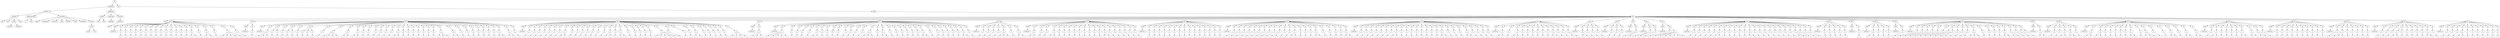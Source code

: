 digraph Tree {
	"t0" [label = "TEI"];
	"t1" [label = "teiHeader"];
	"t2" [label = "fileDesc"];
	"t3" [label = "titleStmt"];
	"t4" [label = "title"];
	"t5" [label = "title"];
	"t6" [label = "author"];
	"t7" [label = "surname"];
	"t8" [label = "forename"];
	"t9" [label = "date"];
	"t10" [label = "publicationStmt"];
	"t11" [label = "p"];
	"t12" [label = "idno"];
	"t13" [label = "sourceDesc"];
	"t14" [label = "genre"];
	"t15" [label = "inspiration"];
	"t16" [label = "structure"];
	"t17" [label = "type"];
	"t18" [label = "periode"];
	"t19" [label = "taille"];
	"t20" [label = "permalien"];
	"t21" [label = "sources"];
	"t22" [label = "source"];
	"t23" [label = "author"];
	"t24" [label = "text"];
	"t25" [label = "profileDesc"];
	"t26" [label = "creation"];
	"t27" [label = "date"];
	"t28" [label = "date"];
	"t29" [label = "langUsage"];
	"t30" [label = "language"];
	"t31" [label = "textClass"];
	"t32" [label = "keywords"];
	"t33" [label = "term"];
	"t34" [label = "text"];
	"t35" [label = "body"];
	"t36" [label = "div1"];
	"t37" [label = "head"];
	"t38" [label = "div2"];
	"t39" [label = "head"];
	"t40" [label = "listPerson"];
	"t41" [label = "sp"];
	"t42" [label = "p"];
	"t43" [label = "s"];
	"t44" [label = "sp"];
	"t45" [label = "p"];
	"t46" [label = "s"];
	"t47" [label = "sp"];
	"t48" [label = "p"];
	"t49" [label = "s"];
	"t50" [label = "sp"];
	"t51" [label = "p"];
	"t52" [label = "s"];
	"t53" [label = "sp"];
	"t54" [label = "p"];
	"t55" [label = "s"];
	"t56" [label = "sp"];
	"t57" [label = "p"];
	"t58" [label = "s"];
	"t59" [label = "sp"];
	"t60" [label = "p"];
	"t61" [label = "s"];
	"t62" [label = "sp"];
	"t63" [label = "p"];
	"t64" [label = "s"];
	"t65" [label = "sp"];
	"t66" [label = "p"];
	"t67" [label = "s"];
	"t68" [label = "sp"];
	"t69" [label = "p"];
	"t70" [label = "s"];
	"t71" [label = "sp"];
	"t72" [label = "p"];
	"t73" [label = "s"];
	"t74" [label = "sp"];
	"t75" [label = "p"];
	"t76" [label = "s"];
	"t77" [label = "sp"];
	"t78" [label = "p"];
	"t79" [label = "s"];
	"t80" [label = "sp"];
	"t81" [label = "p"];
	"t82" [label = "s"];
	"t83" [label = "sp"];
	"t84" [label = "p"];
	"t85" [label = "s"];
	"t86" [label = "s"];
	"t87" [label = "sp"];
	"t88" [label = "p"];
	"t89" [label = "s"];
	"t90" [label = "sp"];
	"t91" [label = "p"];
	"t92" [label = "s"];
	"t93" [label = "s"];
	"t94" [label = "sp"];
	"t95" [label = "p"];
	"t96" [label = "s"];
	"t97" [label = "sp"];
	"t98" [label = "p"];
	"t99" [label = "s"];
	"t100" [label = "s"];
	"t101" [label = "s"];
	"t102" [label = "s"];
	"t103" [label = "s"];
	"t104" [label = "sp"];
	"t105" [label = "p"];
	"t106" [label = "s"];
	"t107" [label = "div2"];
	"t108" [label = "head"];
	"t109" [label = "listPerson"];
	"t110" [label = "sp"];
	"t111" [label = "p"];
	"t112" [label = "s"];
	"t113" [label = "div2"];
	"t114" [label = "head"];
	"t115" [label = "listPerson"];
	"t116" [label = "sp"];
	"t117" [label = "p"];
	"t118" [label = "s"];
	"t119" [label = "s"];
	"t120" [label = "s"];
	"t121" [label = "sp"];
	"t122" [label = "p"];
	"t123" [label = "s"];
	"t124" [label = "p"];
	"t125" [label = "s"];
	"t126" [label = "sp"];
	"t127" [label = "p"];
	"t128" [label = "s"];
	"t129" [label = "sp"];
	"t130" [label = "p"];
	"t131" [label = "s"];
	"t132" [label = "p"];
	"t133" [label = "s"];
	"t134" [label = "sp"];
	"t135" [label = "p"];
	"t136" [label = "s"];
	"t137" [label = "sp"];
	"t138" [label = "p"];
	"t139" [label = "s"];
	"t140" [label = "p"];
	"t141" [label = "s"];
	"t142" [label = "p"];
	"t143" [label = "s"];
	"t144" [label = "sp"];
	"t145" [label = "p"];
	"t146" [label = "s"];
	"t147" [label = "sp"];
	"t148" [label = "p"];
	"t149" [label = "s"];
	"t150" [label = "s"];
	"t151" [label = "s"];
	"t152" [label = "s"];
	"t153" [label = "sp"];
	"t154" [label = "p"];
	"t155" [label = "s"];
	"t156" [label = "s"];
	"t157" [label = "sp"];
	"t158" [label = "p"];
	"t159" [label = "s"];
	"t160" [label = "s"];
	"t161" [label = "sp"];
	"t162" [label = "p"];
	"t163" [label = "s"];
	"t164" [label = "sp"];
	"t165" [label = "p"];
	"t166" [label = "s"];
	"t167" [label = "sp"];
	"t168" [label = "p"];
	"t169" [label = "s"];
	"t170" [label = "sp"];
	"t171" [label = "p"];
	"t172" [label = "s"];
	"t173" [label = "sp"];
	"t174" [label = "p"];
	"t175" [label = "s"];
	"t176" [label = "sp"];
	"t177" [label = "p"];
	"t178" [label = "s"];
	"t179" [label = "sp"];
	"t180" [label = "p"];
	"t181" [label = "s"];
	"t182" [label = "s"];
	"t183" [label = "sp"];
	"t184" [label = "p"];
	"t185" [label = "s"];
	"t186" [label = "sp"];
	"t187" [label = "p"];
	"t188" [label = "s"];
	"t189" [label = "sp"];
	"t190" [label = "p"];
	"t191" [label = "s"];
	"t192" [label = "sp"];
	"t193" [label = "p"];
	"t194" [label = "s"];
	"t195" [label = "sp"];
	"t196" [label = "p"];
	"t197" [label = "s"];
	"t198" [label = "sp"];
	"t199" [label = "p"];
	"t200" [label = "s"];
	"t201" [label = "sp"];
	"t202" [label = "p"];
	"t203" [label = "s"];
	"t204" [label = "sp"];
	"t205" [label = "p"];
	"t206" [label = "s"];
	"t207" [label = "s"];
	"t208" [label = "s"];
	"t209" [label = "sp"];
	"t210" [label = "p"];
	"t211" [label = "s"];
	"t212" [label = "s"];
	"t213" [label = "sp"];
	"t214" [label = "p"];
	"t215" [label = "s"];
	"t216" [label = "sp"];
	"t217" [label = "p"];
	"t218" [label = "s"];
	"t219" [label = "sp"];
	"t220" [label = "p"];
	"t221" [label = "s"];
	"t222" [label = "sp"];
	"t223" [label = "p"];
	"t224" [label = "s"];
	"t225" [label = "sp"];
	"t226" [label = "p"];
	"t227" [label = "s"];
	"t228" [label = "sp"];
	"t229" [label = "p"];
	"t230" [label = "s"];
	"t231" [label = "sp"];
	"t232" [label = "p"];
	"t233" [label = "s"];
	"t234" [label = "sp"];
	"t235" [label = "p"];
	"t236" [label = "s"];
	"t237" [label = "s"];
	"t238" [label = "sp"];
	"t239" [label = "p"];
	"t240" [label = "s"];
	"t241" [label = "s"];
	"t242" [label = "sp"];
	"t243" [label = "p"];
	"t244" [label = "s"];
	"t245" [label = "div2"];
	"t246" [label = "head"];
	"t247" [label = "listPerson"];
	"t248" [label = "sp"];
	"t249" [label = "p"];
	"t250" [label = "s"];
	"t251" [label = "sp"];
	"t252" [label = "p"];
	"t253" [label = "s"];
	"t254" [label = "sp"];
	"t255" [label = "p"];
	"t256" [label = "s"];
	"t257" [label = "sp"];
	"t258" [label = "p"];
	"t259" [label = "s"];
	"t260" [label = "sp"];
	"t261" [label = "p"];
	"t262" [label = "s"];
	"t263" [label = "sp"];
	"t264" [label = "p"];
	"t265" [label = "s"];
	"t266" [label = "sp"];
	"t267" [label = "p"];
	"t268" [label = "s"];
	"t269" [label = "sp"];
	"t270" [label = "p"];
	"t271" [label = "s"];
	"t272" [label = "s"];
	"t273" [label = "sp"];
	"t274" [label = "p"];
	"t275" [label = "s"];
	"t276" [label = "sp"];
	"t277" [label = "p"];
	"t278" [label = "s"];
	"t279" [label = "sp"];
	"t280" [label = "p"];
	"t281" [label = "s"];
	"t282" [label = "sp"];
	"t283" [label = "p"];
	"t284" [label = "s"];
	"t285" [label = "sp"];
	"t286" [label = "p"];
	"t287" [label = "s"];
	"t288" [label = "sp"];
	"t289" [label = "p"];
	"t290" [label = "s"];
	"t291" [label = "sp"];
	"t292" [label = "p"];
	"t293" [label = "s"];
	"t294" [label = "sp"];
	"t295" [label = "p"];
	"t296" [label = "s"];
	"t297" [label = "s"];
	"t298" [label = "sp"];
	"t299" [label = "p"];
	"t300" [label = "s"];
	"t301" [label = "sp"];
	"t302" [label = "p"];
	"t303" [label = "s"];
	"t304" [label = "s"];
	"t305" [label = "sp"];
	"t306" [label = "p"];
	"t307" [label = "s"];
	"t308" [label = "sp"];
	"t309" [label = "p"];
	"t310" [label = "s"];
	"t311" [label = "sp"];
	"t312" [label = "p"];
	"t313" [label = "s"];
	"t314" [label = "sp"];
	"t315" [label = "p"];
	"t316" [label = "s"];
	"t317" [label = "sp"];
	"t318" [label = "p"];
	"t319" [label = "s"];
	"t320" [label = "sp"];
	"t321" [label = "p"];
	"t322" [label = "s"];
	"t323" [label = "s"];
	"t324" [label = "s"];
	"t325" [label = "s"];
	"t326" [label = "s"];
	"t327" [label = "sp"];
	"t328" [label = "p"];
	"t329" [label = "s"];
	"t330" [label = "sp"];
	"t331" [label = "p"];
	"t332" [label = "s"];
	"t333" [label = "sp"];
	"t334" [label = "p"];
	"t335" [label = "s"];
	"t336" [label = "sp"];
	"t337" [label = "p"];
	"t338" [label = "s"];
	"t339" [label = "s"];
	"t340" [label = "sp"];
	"t341" [label = "p"];
	"t342" [label = "s"];
	"t343" [label = "sp"];
	"t344" [label = "p"];
	"t345" [label = "s"];
	"t346" [label = "sp"];
	"t347" [label = "p"];
	"t348" [label = "s"];
	"t349" [label = "sp"];
	"t350" [label = "p"];
	"t351" [label = "s"];
	"t352" [label = "sp"];
	"t353" [label = "p"];
	"t354" [label = "s"];
	"t355" [label = "sp"];
	"t356" [label = "p"];
	"t357" [label = "s"];
	"t358" [label = "s"];
	"t359" [label = "s"];
	"t360" [label = "s"];
	"t361" [label = "div2"];
	"t362" [label = "head"];
	"t363" [label = "listPerson"];
	"t364" [label = "sp"];
	"t365" [label = "p"];
	"t366" [label = "s"];
	"t367" [label = "s"];
	"t368" [label = "s"];
	"t369" [label = "div2"];
	"t370" [label = "head"];
	"t371" [label = "listPerson"];
	"t372" [label = "sp"];
	"t373" [label = "p"];
	"t374" [label = "s"];
	"t375" [label = "s"];
	"t376" [label = "s"];
	"t377" [label = "s"];
	"t378" [label = "s"];
	"t379" [label = "sp"];
	"t380" [label = "p"];
	"t381" [label = "s"];
	"t382" [label = "sp"];
	"t383" [label = "p"];
	"t384" [label = "s"];
	"t385" [label = "sp"];
	"t386" [label = "p"];
	"t387" [label = "s"];
	"t388" [label = "sp"];
	"t389" [label = "p"];
	"t390" [label = "s"];
	"t391" [label = "sp"];
	"t392" [label = "p"];
	"t393" [label = "s"];
	"t394" [label = "s"];
	"t395" [label = "sp"];
	"t396" [label = "p"];
	"t397" [label = "s"];
	"t398" [label = "sp"];
	"t399" [label = "p"];
	"t400" [label = "s"];
	"t401" [label = "sp"];
	"t402" [label = "p"];
	"t403" [label = "s"];
	"t404" [label = "sp"];
	"t405" [label = "p"];
	"t406" [label = "s"];
	"t407" [label = "sp"];
	"t408" [label = "p"];
	"t409" [label = "s"];
	"t410" [label = "sp"];
	"t411" [label = "p"];
	"t412" [label = "s"];
	"t413" [label = "sp"];
	"t414" [label = "p"];
	"t415" [label = "s"];
	"t416" [label = "sp"];
	"t417" [label = "p"];
	"t418" [label = "s"];
	"t419" [label = "sp"];
	"t420" [label = "p"];
	"t421" [label = "s"];
	"t422" [label = "s"];
	"t423" [label = "s"];
	"t424" [label = "sp"];
	"t425" [label = "p"];
	"t426" [label = "s"];
	"t427" [label = "sp"];
	"t428" [label = "p"];
	"t429" [label = "s"];
	"t430" [label = "s"];
	"t431" [label = "sp"];
	"t432" [label = "p"];
	"t433" [label = "s"];
	"t434" [label = "sp"];
	"t435" [label = "p"];
	"t436" [label = "s"];
	"t437" [label = "sp"];
	"t438" [label = "p"];
	"t439" [label = "s"];
	"t440" [label = "sp"];
	"t441" [label = "p"];
	"t442" [label = "s"];
	"t443" [label = "sp"];
	"t444" [label = "p"];
	"t445" [label = "s"];
	"t446" [label = "sp"];
	"t447" [label = "p"];
	"t448" [label = "s"];
	"t449" [label = "sp"];
	"t450" [label = "p"];
	"t451" [label = "s"];
	"t452" [label = "s"];
	"t453" [label = "sp"];
	"t454" [label = "p"];
	"t455" [label = "s"];
	"t456" [label = "sp"];
	"t457" [label = "p"];
	"t458" [label = "s"];
	"t459" [label = "sp"];
	"t460" [label = "p"];
	"t461" [label = "s"];
	"t462" [label = "sp"];
	"t463" [label = "p"];
	"t464" [label = "s"];
	"t465" [label = "sp"];
	"t466" [label = "p"];
	"t467" [label = "s"];
	"t468" [label = "sp"];
	"t469" [label = "p"];
	"t470" [label = "s"];
	"t471" [label = "sp"];
	"t472" [label = "p"];
	"t473" [label = "s"];
	"t474" [label = "s"];
	"t475" [label = "sp"];
	"t476" [label = "p"];
	"t477" [label = "s"];
	"t478" [label = "div2"];
	"t479" [label = "head"];
	"t480" [label = "listPerson"];
	"t481" [label = "sp"];
	"t482" [label = "p"];
	"t483" [label = "s"];
	"t484" [label = "sp"];
	"t485" [label = "p"];
	"t486" [label = "s"];
	"t487" [label = "sp"];
	"t488" [label = "p"];
	"t489" [label = "s"];
	"t490" [label = "sp"];
	"t491" [label = "p"];
	"t492" [label = "s"];
	"t493" [label = "sp"];
	"t494" [label = "p"];
	"t495" [label = "s"];
	"t496" [label = "s"];
	"t497" [label = "s"];
	"t498" [label = "sp"];
	"t499" [label = "p"];
	"t500" [label = "s"];
	"t501" [label = "sp"];
	"t502" [label = "p"];
	"t503" [label = "s"];
	"t504" [label = "s"];
	"t505" [label = "div2"];
	"t506" [label = "head"];
	"t507" [label = "listPerson"];
	"t508" [label = "sp"];
	"t509" [label = "p"];
	"t510" [label = "s"];
	"t511" [label = "s"];
	"t512" [label = "sp"];
	"t513" [label = "p"];
	"t514" [label = "s"];
	"t515" [label = "sp"];
	"t516" [label = "p"];
	"t517" [label = "s"];
	"t518" [label = "sp"];
	"t519" [label = "p"];
	"t520" [label = "s"];
	"t521" [label = "s"];
	"t522" [label = "sp"];
	"t523" [label = "p"];
	"t524" [label = "s"];
	"t525" [label = "sp"];
	"t526" [label = "p"];
	"t527" [label = "s"];
	"t528" [label = "sp"];
	"t529" [label = "p"];
	"t530" [label = "s"];
	"t531" [label = "sp"];
	"t532" [label = "p"];
	"t533" [label = "s"];
	"t534" [label = "sp"];
	"t535" [label = "p"];
	"t536" [label = "s"];
	"t537" [label = "sp"];
	"t538" [label = "p"];
	"t539" [label = "s"];
	"t540" [label = "sp"];
	"t541" [label = "p"];
	"t542" [label = "s"];
	"t543" [label = "sp"];
	"t544" [label = "p"];
	"t545" [label = "s"];
	"t546" [label = "sp"];
	"t547" [label = "p"];
	"t548" [label = "s"];
	"t549" [label = "sp"];
	"t550" [label = "p"];
	"t551" [label = "s"];
	"t552" [label = "s"];
	"t553" [label = "sp"];
	"t554" [label = "p"];
	"t555" [label = "s"];
	"t556" [label = "sp"];
	"t557" [label = "p"];
	"t558" [label = "s"];
	"t559" [label = "sp"];
	"t560" [label = "p"];
	"t561" [label = "s"];
	"t562" [label = "sp"];
	"t563" [label = "p"];
	"t564" [label = "s"];
	"t565" [label = "sp"];
	"t566" [label = "p"];
	"t567" [label = "s"];
	"t568" [label = "sp"];
	"t569" [label = "p"];
	"t570" [label = "s"];
	"t571" [label = "div2"];
	"t572" [label = "head"];
	"t573" [label = "listPerson"];
	"t574" [label = "sp"];
	"t575" [label = "p"];
	"t576" [label = "s"];
	"t577" [label = "sp"];
	"t578" [label = "p"];
	"t579" [label = "s"];
	"t580" [label = "sp"];
	"t581" [label = "p"];
	"t582" [label = "s"];
	"t583" [label = "sp"];
	"t584" [label = "p"];
	"t585" [label = "s"];
	"t586" [label = "sp"];
	"t587" [label = "p"];
	"t588" [label = "s"];
	"t589" [label = "sp"];
	"t590" [label = "p"];
	"t591" [label = "s"];
	"t592" [label = "sp"];
	"t593" [label = "p"];
	"t594" [label = "s"];
	"t595" [label = "sp"];
	"t596" [label = "p"];
	"t597" [label = "s"];
	"t598" [label = "sp"];
	"t599" [label = "p"];
	"t600" [label = "s"];
	"t601" [label = "sp"];
	"t602" [label = "p"];
	"t603" [label = "s"];
	"t604" [label = "sp"];
	"t605" [label = "p"];
	"t606" [label = "s"];
	"t607" [label = "sp"];
	"t608" [label = "p"];
	"t609" [label = "s"];
	"t610" [label = "sp"];
	"t611" [label = "p"];
	"t612" [label = "s"];
	"t613" [label = "sp"];
	"t614" [label = "p"];
	"t615" [label = "s"];
	"t616" [label = "sp"];
	"t617" [label = "p"];
	"t618" [label = "s"];
	"t619" [label = "div2"];
	"t620" [label = "head"];
	"t621" [label = "listPerson"];
	"t622" [label = "sp"];
	"t623" [label = "p"];
	"t624" [label = "s"];
	"t625" [label = "sp"];
	"t626" [label = "p"];
	"t627" [label = "s"];
	"t628" [label = "sp"];
	"t629" [label = "p"];
	"t630" [label = "s"];
	"t631" [label = "sp"];
	"t632" [label = "p"];
	"t633" [label = "s"];
	"t634" [label = "sp"];
	"t635" [label = "p"];
	"t636" [label = "s"];
	"t637" [label = "sp"];
	"t638" [label = "p"];
	"t639" [label = "s"];
	"t640" [label = "sp"];
	"t641" [label = "p"];
	"t642" [label = "s"];
	"t643" [label = "sp"];
	"t644" [label = "p"];
	"t645" [label = "s"];
	"t646" [label = "sp"];
	"t647" [label = "p"];
	"t648" [label = "s"];
	"t649" [label = "sp"];
	"t650" [label = "p"];
	"t651" [label = "s"];
	"t652" [label = "s"];
	"t653" [label = "sp"];
	"t654" [label = "p"];
	"t655" [label = "s"];
	"t656" [label = "sp"];
	"t657" [label = "p"];
	"t658" [label = "s"];
	"t659" [label = "sp"];
	"t660" [label = "p"];
	"t661" [label = "s"];
	"t662" [label = "s"];
	"t663" [label = "sp"];
	"t664" [label = "p"];
	"t665" [label = "s"];
	"t666" [label = "sp"];
	"t667" [label = "p"];
	"t668" [label = "s"];
	"t669" [label = "sp"];
	"t670" [label = "p"];
	"t671" [label = "s"];
	"t672" [label = "sp"];
	"t673" [label = "p"];
	"t674" [label = "s"];
	"t675" [label = "s"];
	"t676" [label = "sp"];
	"t677" [label = "p"];
	"t678" [label = "s"];
	"t679" [label = "sp"];
	"t680" [label = "p"];
	"t681" [label = "s"];
	"t682" [label = "sp"];
	"t683" [label = "p"];
	"t684" [label = "s"];
	"t685" [label = "sp"];
	"t686" [label = "p"];
	"t687" [label = "s"];
	"t688" [label = "sp"];
	"t689" [label = "p"];
	"t690" [label = "s"];
	"t691" [label = "s"];
	"t692" [label = "div2"];
	"t693" [label = "head"];
	"t694" [label = "listPerson"];
	"t695" [label = "sp"];
	"t696" [label = "p"];
	"t697" [label = "s"];
	"t698" [label = "sp"];
	"t699" [label = "p"];
	"t700" [label = "s"];
	"t701" [label = "sp"];
	"t702" [label = "p"];
	"t703" [label = "s"];
	"t704" [label = "sp"];
	"t705" [label = "p"];
	"t706" [label = "s"];
	"t707" [label = "sp"];
	"t708" [label = "p"];
	"t709" [label = "s"];
	"t710" [label = "sp"];
	"t711" [label = "p"];
	"t712" [label = "s"];
	"t713" [label = "sp"];
	"t714" [label = "p"];
	"t715" [label = "s"];
	"t716" [label = "sp"];
	"t717" [label = "p"];
	"t718" [label = "s"];
	"t719" [label = "s"];
	"t720" [label = "sp"];
	"t721" [label = "p"];
	"t722" [label = "s"];
	"t723" [label = "sp"];
	"t724" [label = "p"];
	"t725" [label = "s"];
	"t726" [label = "sp"];
	"t727" [label = "p"];
	"t728" [label = "s"];
	"t729" [label = "sp"];
	"t730" [label = "p"];
	"t731" [label = "s"];
	"t732" [label = "sp"];
	"t733" [label = "p"];
	"t734" [label = "s"];
	"t735" [label = "sp"];
	"t736" [label = "p"];
	"t737" [label = "s"];
	"t738" [label = "sp"];
	"t739" [label = "p"];
	"t740" [label = "s"];
	"t741" [label = "sp"];
	"t742" [label = "p"];
	"t743" [label = "s"];
	"t744" [label = "sp"];
	"t745" [label = "p"];
	"t746" [label = "s"];
	"t747" [label = "s"];
	"t748" [label = "sp"];
	"t749" [label = "p"];
	"t750" [label = "s"];
	"t751" [label = "sp"];
	"t752" [label = "p"];
	"t753" [label = "s"];
	"t754" [label = "sp"];
	"t755" [label = "p"];
	"t756" [label = "s"];
	"t757" [label = "sp"];
	"t758" [label = "p"];
	"t759" [label = "s"];
	"t760" [label = "s"];
	"t761" [label = "sp"];
	"t762" [label = "p"];
	"t763" [label = "s"];
	"t764" [label = "sp"];
	"t765" [label = "p"];
	"t766" [label = "s"];
	"t767" [label = "sp"];
	"t768" [label = "p"];
	"t769" [label = "s"];
	"t770" [label = "sp"];
	"t771" [label = "p"];
	"t772" [label = "s"];
	"t773" [label = "div2"];
	"t774" [label = "head"];
	"t775" [label = "listPerson"];
	"t776" [label = "sp"];
	"t777" [label = "p"];
	"t778" [label = "s"];
	"t779" [label = "s"];
	"t780" [label = "sp"];
	"t781" [label = "p"];
	"t782" [label = "s"];
	"t783" [label = "sp"];
	"t784" [label = "p"];
	"t785" [label = "s"];
	"t786" [label = "s"];
	"t787" [label = "sp"];
	"t788" [label = "p"];
	"t789" [label = "s"];
	"t790" [label = "sp"];
	"t791" [label = "p"];
	"t792" [label = "s"];
	"t793" [label = "sp"];
	"t794" [label = "p"];
	"t795" [label = "s"];
	"t796" [label = "sp"];
	"t797" [label = "p"];
	"t798" [label = "s"];
	"t799" [label = "sp"];
	"t800" [label = "p"];
	"t801" [label = "s"];
	"t802" [label = "sp"];
	"t803" [label = "p"];
	"t804" [label = "s"];
	"t805" [label = "sp"];
	"t806" [label = "p"];
	"t807" [label = "s"];
	"t808" [label = "s"];
	"t809" [label = "sp"];
	"t810" [label = "p"];
	"t811" [label = "s"];
	"t812" [label = "sp"];
	"t813" [label = "p"];
	"t814" [label = "s"];
	"t815" [label = "sp"];
	"t816" [label = "p"];
	"t817" [label = "s"];
	"t818" [label = "s"];
	"t819" [label = "div2"];
	"t820" [label = "head"];
	"t821" [label = "listPerson"];
	"t822" [label = "sp"];
	"t823" [label = "p"];
	"t824" [label = "s"];
	"t825" [label = "s"];
	"t826" [label = "sp"];
	"t827" [label = "p"];
	"t828" [label = "s"];
	"t829" [label = "sp"];
	"t830" [label = "p"];
	"t831" [label = "s"];
	"t832" [label = "sp"];
	"t833" [label = "p"];
	"t834" [label = "s"];
	"t835" [label = "div2"];
	"t836" [label = "head"];
	"t837" [label = "listPerson"];
	"t838" [label = "sp"];
	"t839" [label = "p"];
	"t840" [label = "s"];
	"t841" [label = "sp"];
	"t842" [label = "p"];
	"t843" [label = "s"];
	"t844" [label = "sp"];
	"t845" [label = "p"];
	"t846" [label = "s"];
	"t847" [label = "div2"];
	"t848" [label = "head"];
	"t849" [label = "listPerson"];
	"t850" [label = "sp"];
	"t851" [label = "p"];
	"t852" [label = "s"];
	"t853" [label = "s"];
	"t854" [label = "div2"];
	"t855" [label = "head"];
	"t856" [label = "listPerson"];
	"t857" [label = "sp"];
	"t858" [label = "p"];
	"t859" [label = "s"];
	"t860" [label = "s"];
	"t861" [label = "sp"];
	"t862" [label = "p"];
	"t863" [label = "s"];
	"t864" [label = "div2"];
	"t865" [label = "head"];
	"t866" [label = "listPerson"];
	"t867" [label = "sp"];
	"t868" [label = "p"];
	"t869" [label = "s"];
	"t870" [label = "p"];
	"t871" [label = "s"];
	"t872" [label = "s"];
	"t873" [label = "s"];
	"t874" [label = "s"];
	"t875" [label = "s"];
	"t876" [label = "s"];
	"t877" [label = "s"];
	"t878" [label = "div2"];
	"t879" [label = "head"];
	"t880" [label = "listPerson"];
	"t881" [label = "sp"];
	"t882" [label = "p"];
	"t883" [label = "s"];
	"t884" [label = "sp"];
	"t885" [label = "p"];
	"t886" [label = "s"];
	"t887" [label = "sp"];
	"t888" [label = "p"];
	"t889" [label = "s"];
	"t890" [label = "sp"];
	"t891" [label = "p"];
	"t892" [label = "s"];
	"t893" [label = "sp"];
	"t894" [label = "p"];
	"t895" [label = "s"];
	"t896" [label = "sp"];
	"t897" [label = "p"];
	"t898" [label = "s"];
	"t899" [label = "s"];
	"t900" [label = "sp"];
	"t901" [label = "p"];
	"t902" [label = "s"];
	"t903" [label = "sp"];
	"t904" [label = "p"];
	"t905" [label = "s"];
	"t906" [label = "sp"];
	"t907" [label = "p"];
	"t908" [label = "s"];
	"t909" [label = "sp"];
	"t910" [label = "p"];
	"t911" [label = "s"];
	"t912" [label = "sp"];
	"t913" [label = "p"];
	"t914" [label = "s"];
	"t915" [label = "sp"];
	"t916" [label = "p"];
	"t917" [label = "s"];
	"t918" [label = "s"];
	"t919" [label = "sp"];
	"t920" [label = "p"];
	"t921" [label = "s"];
	"t922" [label = "sp"];
	"t923" [label = "p"];
	"t924" [label = "s"];
	"t925" [label = "sp"];
	"t926" [label = "p"];
	"t927" [label = "s"];
	"t928" [label = "sp"];
	"t929" [label = "p"];
	"t930" [label = "s"];
	"t931" [label = "sp"];
	"t932" [label = "p"];
	"t933" [label = "s"];
	"t934" [label = "sp"];
	"t935" [label = "p"];
	"t936" [label = "s"];
	"t937" [label = "sp"];
	"t938" [label = "p"];
	"t939" [label = "s"];
	"t940" [label = "sp"];
	"t941" [label = "p"];
	"t942" [label = "s"];
	"t943" [label = "sp"];
	"t944" [label = "p"];
	"t945" [label = "s"];
	"t946" [label = "s"];
	"t947" [label = "sp"];
	"t948" [label = "p"];
	"t949" [label = "s"];
	"t950" [label = "sp"];
	"t951" [label = "p"];
	"t952" [label = "s"];
	"t953" [label = "sp"];
	"t954" [label = "p"];
	"t955" [label = "s"];
	"t956" [label = "div2"];
	"t957" [label = "head"];
	"t958" [label = "listPerson"];
	"t959" [label = "sp"];
	"t960" [label = "p"];
	"t961" [label = "s"];
	"t962" [label = "sp"];
	"t963" [label = "p"];
	"t964" [label = "s"];
	"t965" [label = "sp"];
	"t966" [label = "p"];
	"t967" [label = "s"];
	"t968" [label = "sp"];
	"t969" [label = "p"];
	"t970" [label = "s"];
	"t971" [label = "sp"];
	"t972" [label = "p"];
	"t973" [label = "s"];
	"t974" [label = "div2"];
	"t975" [label = "head"];
	"t976" [label = "listPerson"];
	"t977" [label = "sp"];
	"t978" [label = "p"];
	"t979" [label = "s"];
	"t980" [label = "div2"];
	"t981" [label = "head"];
	"t982" [label = "listPerson"];
	"t983" [label = "sp"];
	"t984" [label = "p"];
	"t985" [label = "s"];
	"t986" [label = "s"];
	"t987" [label = "sp"];
	"t988" [label = "p"];
	"t989" [label = "s"];
	"t990" [label = "sp"];
	"t991" [label = "p"];
	"t992" [label = "s"];
	"t993" [label = "sp"];
	"t994" [label = "p"];
	"t995" [label = "s"];
	"t996" [label = "div2"];
	"t997" [label = "head"];
	"t998" [label = "listPerson"];
	"t999" [label = "sp"];
	"t1000" [label = "p"];
	"t1001" [label = "s"];
	"t1002" [label = "div2"];
	"t1003" [label = "head"];
	"t1004" [label = "listPerson"];
	"t1005" [label = "sp"];
	"t1006" [label = "p"];
	"t1007" [label = "s"];
	"t1008" [label = "sp"];
	"t1009" [label = "p"];
	"t1010" [label = "s"];
	"t1011" [label = "sp"];
	"t1012" [label = "p"];
	"t1013" [label = "s"];
	"t1014" [label = "sp"];
	"t1015" [label = "p"];
	"t1016" [label = "s"];
	"t1017" [label = "sp"];
	"t1018" [label = "p"];
	"t1019" [label = "s"];
	"t1020" [label = "sp"];
	"t1021" [label = "p"];
	"t1022" [label = "s"];
	"t1023" [label = "sp"];
	"t1024" [label = "p"];
	"t1025" [label = "s"];
	"t1026" [label = "s"];
	"t1027" [label = "p"];
	"t1028" [label = "s"];
	"t1029" [label = "s"];
	"t1030" [label = "sp"];
	"t1031" [label = "p"];
	"t1032" [label = "s"];
	"t1033" [label = "sp"];
	"t1034" [label = "p"];
	"t1035" [label = "s"];
	"t1036" [label = "sp"];
	"t1037" [label = "p"];
	"t1038" [label = "s"];
	"t1039" [label = "s"];
	"t1040" [label = "sp"];
	"t1041" [label = "p"];
	"t1042" [label = "s"];
	"t1043" [label = "s"];
	"t1044" [label = "s"];
	"t1045" [label = "sp"];
	"t1046" [label = "p"];
	"t1047" [label = "s"];
	"t1048" [label = "sp"];
	"t1049" [label = "p"];
	"t1050" [label = "s"];
	"t1051" [label = "sp"];
	"t1052" [label = "p"];
	"t1053" [label = "s"];
	"t1054" [label = "sp"];
	"t1055" [label = "p"];
	"t1056" [label = "s"];
	"t1057" [label = "sp"];
	"t1058" [label = "p"];
	"t1059" [label = "s"];
	"t1060" [label = "s"];
	"t1061" [label = "sp"];
	"t1062" [label = "p"];
	"t1063" [label = "s"];
	"t1064" [label = "s"];
	"t1065" [label = "sp"];
	"t1066" [label = "p"];
	"t1067" [label = "s"];
	"t1068" [label = "sp"];
	"t1069" [label = "p"];
	"t1070" [label = "s"];
	"t1071" [label = "p"];
	"t1072" [label = "s"];
	"t1073" [label = "div2"];
	"t1074" [label = "head"];
	"t1075" [label = "listPerson"];
	"t1076" [label = "sp"];
	"t1077" [label = "p"];
	"t1078" [label = "s"];
	"t1079" [label = "s"];
	"t1080" [label = "div2"];
	"t1081" [label = "head"];
	"t1082" [label = "listPerson"];
	"t1083" [label = "sp"];
	"t1084" [label = "p"];
	"t1085" [label = "s"];
	"t1086" [label = "sp"];
	"t1087" [label = "p"];
	"t1088" [label = "s"];
	"t1089" [label = "sp"];
	"t1090" [label = "p"];
	"t1091" [label = "s"];
	"t1092" [label = "s"];
	"t1093" [label = "sp"];
	"t1094" [label = "p"];
	"t1095" [label = "s"];
	"t1096" [label = "s"];
	"t1097" [label = "sp"];
	"t1098" [label = "p"];
	"t1099" [label = "s"];
	"t1100" [label = "div2"];
	"t1101" [label = "head"];
	"t1102" [label = "listPerson"];
	"t1103" [label = "sp"];
	"t1104" [label = "p"];
	"t1105" [label = "s"];
	"t1106" [label = "s"];
	"t1107" [label = "sp"];
	"t1108" [label = "p"];
	"t1109" [label = "s"];
	"t1110" [label = "s"];
	"t1111" [label = "sp"];
	"t1112" [label = "p"];
	"t1113" [label = "s"];
	"t1114" [label = "sp"];
	"t1115" [label = "p"];
	"t1116" [label = "s"];
	"t1117" [label = "sp"];
	"t1118" [label = "p"];
	"t1119" [label = "s"];
	"t1120" [label = "sp"];
	"t1121" [label = "p"];
	"t1122" [label = "s"];
	"t1123" [label = "sp"];
	"t1124" [label = "p"];
	"t1125" [label = "s"];
	"t1126" [label = "sp"];
	"t1127" [label = "p"];
	"t1128" [label = "s"];
	"t1129" [label = "s"];
	"t1130" [label = "sp"];
	"t1131" [label = "p"];
	"t1132" [label = "s"];
	"t1133" [label = "sp"];
	"t1134" [label = "p"];
	"t1135" [label = "s"];
	"t1136" [label = "s"];
	"t1137" [label = "s"];
	"t1138" [label = "sp"];
	"t1139" [label = "p"];
	"t1140" [label = "s"];
	"t1141" [label = "sp"];
	"t1142" [label = "p"];
	"t1143" [label = "s"];
	"t1144" [label = "sp"];
	"t1145" [label = "p"];
	"t1146" [label = "s"];
	"t1147" [label = "s"];
	"t1148" [label = "sp"];
	"t1149" [label = "p"];
	"t1150" [label = "s"];
	"t1151" [label = "sp"];
	"t1152" [label = "p"];
	"t1153" [label = "s"];
	"t1154" [label = "s"];
	"t1155" [label = "sp"];
	"t1156" [label = "p"];
	"t1157" [label = "s"];
	"t1158" [label = "s"];
	"t1159" [label = "div2"];
	"t1160" [label = "head"];
	"t1161" [label = "listPerson"];
	"t1162" [label = "sp"];
	"t1163" [label = "p"];
	"t1164" [label = "s"];
	"t1165" [label = "sp"];
	"t1166" [label = "p"];
	"t1167" [label = "s"];
	"t1168" [label = "s"];
	"t1169" [label = "sp"];
	"t1170" [label = "p"];
	"t1171" [label = "s"];
	"t1172" [label = "sp"];
	"t1173" [label = "p"];
	"t1174" [label = "s"];
	"t1175" [label = "sp"];
	"t1176" [label = "p"];
	"t1177" [label = "s"];
	"t1178" [label = "sp"];
	"t1179" [label = "p"];
	"t1180" [label = "s"];
	"t1181" [label = "sp"];
	"t1182" [label = "p"];
	"t1183" [label = "s"];
	"t1184" [label = "s"];
	"t1185" [label = "sp"];
	"t1186" [label = "p"];
	"t1187" [label = "s"];
	"t1188" [label = "s"];
	"t1189" [label = "sp"];
	"t1190" [label = "p"];
	"t1191" [label = "s"];
	"t1192" [label = "s"];
	"t1193" [label = "sp"];
	"t1194" [label = "p"];
	"t1195" [label = "s"];
	"t1196" [label = "div2"];
	"t1197" [label = "head"];
	"t1198" [label = "listPerson"];
	"t1199" [label = "sp"];
	"t1200" [label = "p"];
	"t1201" [label = "s"];
	"t1202" [label = "sp"];
	"t1203" [label = "p"];
	"t1204" [label = "s"];
	"t1205" [label = "sp"];
	"t1206" [label = "p"];
	"t1207" [label = "s"];
	"t1208" [label = "sp"];
	"t1209" [label = "p"];
	"t1210" [label = "s"];
	"t1211" [label = "sp"];
	"t1212" [label = "p"];
	"t1213" [label = "s"];
	"t1214" [label = "sp"];
	"t1215" [label = "p"];
	"t1216" [label = "s"];
	"t1217" [label = "sp"];
	"t1218" [label = "p"];
	"t1219" [label = "s"];
	"t1220" [label = "sp"];
	"t1221" [label = "p"];
	"t1222" [label = "s"];
	"t1223" [label = "sp"];
	"t1224" [label = "p"];
	"t1225" [label = "s"];
	"t1226" [label = "sp"];
	"t1227" [label = "p"];
	"t1228" [label = "s"];
	"t1229" [label = "div2"];
	"t1230" [label = "head"];
	"t1231" [label = "listPerson"];
	"t1232" [label = "sp"];
	"t1233" [label = "p"];
	"t1234" [label = "s"];
	"t1235" [label = "sp"];
	"t1236" [label = "p"];
	"t1237" [label = "s"];
	"t1238" [label = "s"];
	"t1239" [label = "s"];
	"t1240" [label = "sp"];
	"t1241" [label = "p"];
	"t1242" [label = "s"];
	"t1243" [label = "sp"];
	"t1244" [label = "p"];
	"t1245" [label = "s"];
	"t1246" [label = "sp"];
	"t1247" [label = "p"];
	"t1248" [label = "s"];
	"t1249" [label = "sp"];
	"t1250" [label = "p"];
	"t1251" [label = "s"];
	"t1252" [label = "sp"];
	"t1253" [label = "p"];
	"t1254" [label = "s"];
	"t1255" [label = "div2"];
	"t1256" [label = "head"];
	"t1257" [label = "listPerson"];
	"t1258" [label = "sp"];
	"t1259" [label = "p"];
	"t1260" [label = "s"];
	"t1261" [label = "sp"];
	"t1262" [label = "p"];
	"t1263" [label = "s"];
	"t1264" [label = "sp"];
	"t1265" [label = "p"];
	"t1266" [label = "s"];
	"t1267" [label = "sp"];
	"t1268" [label = "p"];
	"t1269" [label = "s"];
	"t1270" [label = "s"];
	"t1271" [label = "p"];
	"t1272" [label = "s"];
	"t1273" [label = "sp"];
	"t1274" [label = "p"];
	"t1275" [label = "s"];
	"t1276" [label = "sp"];
	"t1277" [label = "p"];
	"t1278" [label = "s"];
	"t1279" [label = "sp"];
	"t1280" [label = "p"];
	"t1281" [label = "s"];
	"t1282" [label = "sp"];
	"t1283" [label = "p"];
	"t1284" [label = "s"];
	"t1285" [label = "sp"];
	"t1286" [label = "p"];
	"t1287" [label = "s"];
	"t1288" [label = "s"];
	"t1289" [label = "sp"];
	"t1290" [label = "p"];
	"t1291" [label = "s"];
	"t1292" [label = "div2"];
	"t1293" [label = "head"];
	"t1294" [label = "listPerson"];
	"t1295" [label = "sp"];
	"t1296" [label = "p"];
	"t1297" [label = "s"];
	"t1298" [label = "sp"];
	"t1299" [label = "p"];
	"t1300" [label = "s"];
	"t1301" [label = "sp"];
	"t1302" [label = "p"];
	"t1303" [label = "s"];
	"t1304" [label = "sp"];
	"t1305" [label = "p"];
	"t1306" [label = "s"];
	"t1307" [label = "s"];
	"t1308" [label = "sp"];
	"t1309" [label = "p"];
	"t1310" [label = "s"];
	"t1311" [label = "sp"];
	"t1312" [label = "p"];
	"t1313" [label = "s"];
	"t1314" [label = "sp"];
	"t1315" [label = "p"];
	"t1316" [label = "s"];
	"t1317" [label = "sp"];
	"t1318" [label = "p"];
	"t1319" [label = "s"];
	"t1320" [label = "sp"];
	"t1321" [label = "p"];
	"t1322" [label = "s"];
	"t1323" [label = "sp"];
	"t1324" [label = "p"];
	"t1325" [label = "s"];
	"t1326" [label = "sp"];
	"t1327" [label = "p"];
	"t1328" [label = "s"];
	"t0" -> "t1";
	"t1" -> "t2";
	"t2" -> "t3";
	"t3" -> "t4";
	"t3" -> "t5";
	"t3" -> "t6";
	"t6" -> "t7";
	"t6" -> "t8";
	"t3" -> "t9";
	"t2" -> "t10";
	"t10" -> "t11";
	"t10" -> "t12";
	"t2" -> "t13";
	"t13" -> "t14";
	"t13" -> "t15";
	"t13" -> "t16";
	"t13" -> "t17";
	"t13" -> "t18";
	"t13" -> "t19";
	"t13" -> "t20";
	"t13" -> "t21";
	"t21" -> "t22";
	"t22" -> "t23";
	"t22" -> "t24";
	"t1" -> "t25";
	"t25" -> "t26";
	"t26" -> "t27";
	"t26" -> "t28";
	"t25" -> "t29";
	"t29" -> "t30";
	"t25" -> "t31";
	"t31" -> "t32";
	"t32" -> "t33";
	"t0" -> "t34";
	"t34" -> "t35";
	"t35" -> "t36";
	"t36" -> "t37";
	"t36" -> "t38";
	"t38" -> "t39";
	"t39" -> "t40";
	"t38" -> "t41";
	"t41" -> "t42";
	"t42" -> "t43";
	"t38" -> "t44";
	"t44" -> "t45";
	"t45" -> "t46";
	"t38" -> "t47";
	"t47" -> "t48";
	"t48" -> "t49";
	"t38" -> "t50";
	"t50" -> "t51";
	"t51" -> "t52";
	"t38" -> "t53";
	"t53" -> "t54";
	"t54" -> "t55";
	"t38" -> "t56";
	"t56" -> "t57";
	"t57" -> "t58";
	"t38" -> "t59";
	"t59" -> "t60";
	"t60" -> "t61";
	"t38" -> "t62";
	"t62" -> "t63";
	"t63" -> "t64";
	"t38" -> "t65";
	"t65" -> "t66";
	"t66" -> "t67";
	"t38" -> "t68";
	"t68" -> "t69";
	"t69" -> "t70";
	"t38" -> "t71";
	"t71" -> "t72";
	"t72" -> "t73";
	"t38" -> "t74";
	"t74" -> "t75";
	"t75" -> "t76";
	"t38" -> "t77";
	"t77" -> "t78";
	"t78" -> "t79";
	"t38" -> "t80";
	"t80" -> "t81";
	"t81" -> "t82";
	"t38" -> "t83";
	"t83" -> "t84";
	"t84" -> "t85";
	"t84" -> "t86";
	"t38" -> "t87";
	"t87" -> "t88";
	"t88" -> "t89";
	"t38" -> "t90";
	"t90" -> "t91";
	"t91" -> "t92";
	"t91" -> "t93";
	"t38" -> "t94";
	"t94" -> "t95";
	"t95" -> "t96";
	"t38" -> "t97";
	"t97" -> "t98";
	"t98" -> "t99";
	"t98" -> "t100";
	"t98" -> "t101";
	"t98" -> "t102";
	"t98" -> "t103";
	"t38" -> "t104";
	"t104" -> "t105";
	"t105" -> "t106";
	"t36" -> "t107";
	"t107" -> "t108";
	"t108" -> "t109";
	"t107" -> "t110";
	"t110" -> "t111";
	"t111" -> "t112";
	"t36" -> "t113";
	"t113" -> "t114";
	"t114" -> "t115";
	"t113" -> "t116";
	"t116" -> "t117";
	"t117" -> "t118";
	"t117" -> "t119";
	"t117" -> "t120";
	"t113" -> "t121";
	"t121" -> "t122";
	"t122" -> "t123";
	"t121" -> "t124";
	"t124" -> "t125";
	"t113" -> "t126";
	"t126" -> "t127";
	"t127" -> "t128";
	"t113" -> "t129";
	"t129" -> "t130";
	"t130" -> "t131";
	"t129" -> "t132";
	"t132" -> "t133";
	"t113" -> "t134";
	"t134" -> "t135";
	"t135" -> "t136";
	"t113" -> "t137";
	"t137" -> "t138";
	"t138" -> "t139";
	"t137" -> "t140";
	"t140" -> "t141";
	"t137" -> "t142";
	"t142" -> "t143";
	"t113" -> "t144";
	"t144" -> "t145";
	"t145" -> "t146";
	"t113" -> "t147";
	"t147" -> "t148";
	"t148" -> "t149";
	"t148" -> "t150";
	"t148" -> "t151";
	"t148" -> "t152";
	"t113" -> "t153";
	"t153" -> "t154";
	"t154" -> "t155";
	"t154" -> "t156";
	"t113" -> "t157";
	"t157" -> "t158";
	"t158" -> "t159";
	"t158" -> "t160";
	"t113" -> "t161";
	"t161" -> "t162";
	"t162" -> "t163";
	"t113" -> "t164";
	"t164" -> "t165";
	"t165" -> "t166";
	"t113" -> "t167";
	"t167" -> "t168";
	"t168" -> "t169";
	"t113" -> "t170";
	"t170" -> "t171";
	"t171" -> "t172";
	"t113" -> "t173";
	"t173" -> "t174";
	"t174" -> "t175";
	"t113" -> "t176";
	"t176" -> "t177";
	"t177" -> "t178";
	"t113" -> "t179";
	"t179" -> "t180";
	"t180" -> "t181";
	"t180" -> "t182";
	"t113" -> "t183";
	"t183" -> "t184";
	"t184" -> "t185";
	"t113" -> "t186";
	"t186" -> "t187";
	"t187" -> "t188";
	"t113" -> "t189";
	"t189" -> "t190";
	"t190" -> "t191";
	"t113" -> "t192";
	"t192" -> "t193";
	"t193" -> "t194";
	"t113" -> "t195";
	"t195" -> "t196";
	"t196" -> "t197";
	"t113" -> "t198";
	"t198" -> "t199";
	"t199" -> "t200";
	"t113" -> "t201";
	"t201" -> "t202";
	"t202" -> "t203";
	"t113" -> "t204";
	"t204" -> "t205";
	"t205" -> "t206";
	"t205" -> "t207";
	"t205" -> "t208";
	"t113" -> "t209";
	"t209" -> "t210";
	"t210" -> "t211";
	"t210" -> "t212";
	"t113" -> "t213";
	"t213" -> "t214";
	"t214" -> "t215";
	"t113" -> "t216";
	"t216" -> "t217";
	"t217" -> "t218";
	"t113" -> "t219";
	"t219" -> "t220";
	"t220" -> "t221";
	"t113" -> "t222";
	"t222" -> "t223";
	"t223" -> "t224";
	"t113" -> "t225";
	"t225" -> "t226";
	"t226" -> "t227";
	"t113" -> "t228";
	"t228" -> "t229";
	"t229" -> "t230";
	"t113" -> "t231";
	"t231" -> "t232";
	"t232" -> "t233";
	"t113" -> "t234";
	"t234" -> "t235";
	"t235" -> "t236";
	"t235" -> "t237";
	"t113" -> "t238";
	"t238" -> "t239";
	"t239" -> "t240";
	"t239" -> "t241";
	"t113" -> "t242";
	"t242" -> "t243";
	"t243" -> "t244";
	"t36" -> "t245";
	"t245" -> "t246";
	"t246" -> "t247";
	"t245" -> "t248";
	"t248" -> "t249";
	"t249" -> "t250";
	"t245" -> "t251";
	"t251" -> "t252";
	"t252" -> "t253";
	"t245" -> "t254";
	"t254" -> "t255";
	"t255" -> "t256";
	"t245" -> "t257";
	"t257" -> "t258";
	"t258" -> "t259";
	"t245" -> "t260";
	"t260" -> "t261";
	"t261" -> "t262";
	"t245" -> "t263";
	"t263" -> "t264";
	"t264" -> "t265";
	"t245" -> "t266";
	"t266" -> "t267";
	"t267" -> "t268";
	"t245" -> "t269";
	"t269" -> "t270";
	"t270" -> "t271";
	"t270" -> "t272";
	"t245" -> "t273";
	"t273" -> "t274";
	"t274" -> "t275";
	"t245" -> "t276";
	"t276" -> "t277";
	"t277" -> "t278";
	"t245" -> "t279";
	"t279" -> "t280";
	"t280" -> "t281";
	"t245" -> "t282";
	"t282" -> "t283";
	"t283" -> "t284";
	"t245" -> "t285";
	"t285" -> "t286";
	"t286" -> "t287";
	"t245" -> "t288";
	"t288" -> "t289";
	"t289" -> "t290";
	"t245" -> "t291";
	"t291" -> "t292";
	"t292" -> "t293";
	"t245" -> "t294";
	"t294" -> "t295";
	"t295" -> "t296";
	"t295" -> "t297";
	"t245" -> "t298";
	"t298" -> "t299";
	"t299" -> "t300";
	"t245" -> "t301";
	"t301" -> "t302";
	"t302" -> "t303";
	"t302" -> "t304";
	"t245" -> "t305";
	"t305" -> "t306";
	"t306" -> "t307";
	"t245" -> "t308";
	"t308" -> "t309";
	"t309" -> "t310";
	"t245" -> "t311";
	"t311" -> "t312";
	"t312" -> "t313";
	"t245" -> "t314";
	"t314" -> "t315";
	"t315" -> "t316";
	"t245" -> "t317";
	"t317" -> "t318";
	"t318" -> "t319";
	"t245" -> "t320";
	"t320" -> "t321";
	"t321" -> "t322";
	"t321" -> "t323";
	"t321" -> "t324";
	"t321" -> "t325";
	"t321" -> "t326";
	"t245" -> "t327";
	"t327" -> "t328";
	"t328" -> "t329";
	"t245" -> "t330";
	"t330" -> "t331";
	"t331" -> "t332";
	"t245" -> "t333";
	"t333" -> "t334";
	"t334" -> "t335";
	"t245" -> "t336";
	"t336" -> "t337";
	"t337" -> "t338";
	"t337" -> "t339";
	"t245" -> "t340";
	"t340" -> "t341";
	"t341" -> "t342";
	"t245" -> "t343";
	"t343" -> "t344";
	"t344" -> "t345";
	"t245" -> "t346";
	"t346" -> "t347";
	"t347" -> "t348";
	"t245" -> "t349";
	"t349" -> "t350";
	"t350" -> "t351";
	"t245" -> "t352";
	"t352" -> "t353";
	"t353" -> "t354";
	"t245" -> "t355";
	"t355" -> "t356";
	"t356" -> "t357";
	"t356" -> "t358";
	"t356" -> "t359";
	"t356" -> "t360";
	"t36" -> "t361";
	"t361" -> "t362";
	"t362" -> "t363";
	"t361" -> "t364";
	"t364" -> "t365";
	"t365" -> "t366";
	"t365" -> "t367";
	"t365" -> "t368";
	"t36" -> "t369";
	"t369" -> "t370";
	"t370" -> "t371";
	"t369" -> "t372";
	"t372" -> "t373";
	"t373" -> "t374";
	"t373" -> "t375";
	"t373" -> "t376";
	"t373" -> "t377";
	"t373" -> "t378";
	"t369" -> "t379";
	"t379" -> "t380";
	"t380" -> "t381";
	"t369" -> "t382";
	"t382" -> "t383";
	"t383" -> "t384";
	"t369" -> "t385";
	"t385" -> "t386";
	"t386" -> "t387";
	"t369" -> "t388";
	"t388" -> "t389";
	"t389" -> "t390";
	"t369" -> "t391";
	"t391" -> "t392";
	"t392" -> "t393";
	"t392" -> "t394";
	"t369" -> "t395";
	"t395" -> "t396";
	"t396" -> "t397";
	"t369" -> "t398";
	"t398" -> "t399";
	"t399" -> "t400";
	"t369" -> "t401";
	"t401" -> "t402";
	"t402" -> "t403";
	"t369" -> "t404";
	"t404" -> "t405";
	"t405" -> "t406";
	"t369" -> "t407";
	"t407" -> "t408";
	"t408" -> "t409";
	"t369" -> "t410";
	"t410" -> "t411";
	"t411" -> "t412";
	"t369" -> "t413";
	"t413" -> "t414";
	"t414" -> "t415";
	"t369" -> "t416";
	"t416" -> "t417";
	"t417" -> "t418";
	"t369" -> "t419";
	"t419" -> "t420";
	"t420" -> "t421";
	"t420" -> "t422";
	"t420" -> "t423";
	"t369" -> "t424";
	"t424" -> "t425";
	"t425" -> "t426";
	"t369" -> "t427";
	"t427" -> "t428";
	"t428" -> "t429";
	"t428" -> "t430";
	"t369" -> "t431";
	"t431" -> "t432";
	"t432" -> "t433";
	"t369" -> "t434";
	"t434" -> "t435";
	"t435" -> "t436";
	"t369" -> "t437";
	"t437" -> "t438";
	"t438" -> "t439";
	"t369" -> "t440";
	"t440" -> "t441";
	"t441" -> "t442";
	"t369" -> "t443";
	"t443" -> "t444";
	"t444" -> "t445";
	"t369" -> "t446";
	"t446" -> "t447";
	"t447" -> "t448";
	"t369" -> "t449";
	"t449" -> "t450";
	"t450" -> "t451";
	"t450" -> "t452";
	"t369" -> "t453";
	"t453" -> "t454";
	"t454" -> "t455";
	"t369" -> "t456";
	"t456" -> "t457";
	"t457" -> "t458";
	"t369" -> "t459";
	"t459" -> "t460";
	"t460" -> "t461";
	"t369" -> "t462";
	"t462" -> "t463";
	"t463" -> "t464";
	"t369" -> "t465";
	"t465" -> "t466";
	"t466" -> "t467";
	"t369" -> "t468";
	"t468" -> "t469";
	"t469" -> "t470";
	"t369" -> "t471";
	"t471" -> "t472";
	"t472" -> "t473";
	"t472" -> "t474";
	"t369" -> "t475";
	"t475" -> "t476";
	"t476" -> "t477";
	"t36" -> "t478";
	"t478" -> "t479";
	"t479" -> "t480";
	"t478" -> "t481";
	"t481" -> "t482";
	"t482" -> "t483";
	"t478" -> "t484";
	"t484" -> "t485";
	"t485" -> "t486";
	"t478" -> "t487";
	"t487" -> "t488";
	"t488" -> "t489";
	"t478" -> "t490";
	"t490" -> "t491";
	"t491" -> "t492";
	"t478" -> "t493";
	"t493" -> "t494";
	"t494" -> "t495";
	"t494" -> "t496";
	"t494" -> "t497";
	"t478" -> "t498";
	"t498" -> "t499";
	"t499" -> "t500";
	"t478" -> "t501";
	"t501" -> "t502";
	"t502" -> "t503";
	"t502" -> "t504";
	"t36" -> "t505";
	"t505" -> "t506";
	"t506" -> "t507";
	"t505" -> "t508";
	"t508" -> "t509";
	"t509" -> "t510";
	"t509" -> "t511";
	"t505" -> "t512";
	"t512" -> "t513";
	"t513" -> "t514";
	"t505" -> "t515";
	"t515" -> "t516";
	"t516" -> "t517";
	"t505" -> "t518";
	"t518" -> "t519";
	"t519" -> "t520";
	"t519" -> "t521";
	"t505" -> "t522";
	"t522" -> "t523";
	"t523" -> "t524";
	"t505" -> "t525";
	"t525" -> "t526";
	"t526" -> "t527";
	"t505" -> "t528";
	"t528" -> "t529";
	"t529" -> "t530";
	"t505" -> "t531";
	"t531" -> "t532";
	"t532" -> "t533";
	"t505" -> "t534";
	"t534" -> "t535";
	"t535" -> "t536";
	"t505" -> "t537";
	"t537" -> "t538";
	"t538" -> "t539";
	"t505" -> "t540";
	"t540" -> "t541";
	"t541" -> "t542";
	"t505" -> "t543";
	"t543" -> "t544";
	"t544" -> "t545";
	"t505" -> "t546";
	"t546" -> "t547";
	"t547" -> "t548";
	"t505" -> "t549";
	"t549" -> "t550";
	"t550" -> "t551";
	"t550" -> "t552";
	"t505" -> "t553";
	"t553" -> "t554";
	"t554" -> "t555";
	"t505" -> "t556";
	"t556" -> "t557";
	"t557" -> "t558";
	"t505" -> "t559";
	"t559" -> "t560";
	"t560" -> "t561";
	"t505" -> "t562";
	"t562" -> "t563";
	"t563" -> "t564";
	"t505" -> "t565";
	"t565" -> "t566";
	"t566" -> "t567";
	"t505" -> "t568";
	"t568" -> "t569";
	"t569" -> "t570";
	"t36" -> "t571";
	"t571" -> "t572";
	"t572" -> "t573";
	"t571" -> "t574";
	"t574" -> "t575";
	"t575" -> "t576";
	"t571" -> "t577";
	"t577" -> "t578";
	"t578" -> "t579";
	"t571" -> "t580";
	"t580" -> "t581";
	"t581" -> "t582";
	"t571" -> "t583";
	"t583" -> "t584";
	"t584" -> "t585";
	"t571" -> "t586";
	"t586" -> "t587";
	"t587" -> "t588";
	"t571" -> "t589";
	"t589" -> "t590";
	"t590" -> "t591";
	"t571" -> "t592";
	"t592" -> "t593";
	"t593" -> "t594";
	"t571" -> "t595";
	"t595" -> "t596";
	"t596" -> "t597";
	"t571" -> "t598";
	"t598" -> "t599";
	"t599" -> "t600";
	"t571" -> "t601";
	"t601" -> "t602";
	"t602" -> "t603";
	"t571" -> "t604";
	"t604" -> "t605";
	"t605" -> "t606";
	"t571" -> "t607";
	"t607" -> "t608";
	"t608" -> "t609";
	"t571" -> "t610";
	"t610" -> "t611";
	"t611" -> "t612";
	"t571" -> "t613";
	"t613" -> "t614";
	"t614" -> "t615";
	"t571" -> "t616";
	"t616" -> "t617";
	"t617" -> "t618";
	"t36" -> "t619";
	"t619" -> "t620";
	"t620" -> "t621";
	"t619" -> "t622";
	"t622" -> "t623";
	"t623" -> "t624";
	"t619" -> "t625";
	"t625" -> "t626";
	"t626" -> "t627";
	"t619" -> "t628";
	"t628" -> "t629";
	"t629" -> "t630";
	"t619" -> "t631";
	"t631" -> "t632";
	"t632" -> "t633";
	"t619" -> "t634";
	"t634" -> "t635";
	"t635" -> "t636";
	"t619" -> "t637";
	"t637" -> "t638";
	"t638" -> "t639";
	"t619" -> "t640";
	"t640" -> "t641";
	"t641" -> "t642";
	"t619" -> "t643";
	"t643" -> "t644";
	"t644" -> "t645";
	"t619" -> "t646";
	"t646" -> "t647";
	"t647" -> "t648";
	"t619" -> "t649";
	"t649" -> "t650";
	"t650" -> "t651";
	"t650" -> "t652";
	"t619" -> "t653";
	"t653" -> "t654";
	"t654" -> "t655";
	"t619" -> "t656";
	"t656" -> "t657";
	"t657" -> "t658";
	"t619" -> "t659";
	"t659" -> "t660";
	"t660" -> "t661";
	"t660" -> "t662";
	"t619" -> "t663";
	"t663" -> "t664";
	"t664" -> "t665";
	"t619" -> "t666";
	"t666" -> "t667";
	"t667" -> "t668";
	"t619" -> "t669";
	"t669" -> "t670";
	"t670" -> "t671";
	"t619" -> "t672";
	"t672" -> "t673";
	"t673" -> "t674";
	"t673" -> "t675";
	"t619" -> "t676";
	"t676" -> "t677";
	"t677" -> "t678";
	"t619" -> "t679";
	"t679" -> "t680";
	"t680" -> "t681";
	"t619" -> "t682";
	"t682" -> "t683";
	"t683" -> "t684";
	"t619" -> "t685";
	"t685" -> "t686";
	"t686" -> "t687";
	"t619" -> "t688";
	"t688" -> "t689";
	"t689" -> "t690";
	"t689" -> "t691";
	"t36" -> "t692";
	"t692" -> "t693";
	"t693" -> "t694";
	"t692" -> "t695";
	"t695" -> "t696";
	"t696" -> "t697";
	"t692" -> "t698";
	"t698" -> "t699";
	"t699" -> "t700";
	"t692" -> "t701";
	"t701" -> "t702";
	"t702" -> "t703";
	"t692" -> "t704";
	"t704" -> "t705";
	"t705" -> "t706";
	"t692" -> "t707";
	"t707" -> "t708";
	"t708" -> "t709";
	"t692" -> "t710";
	"t710" -> "t711";
	"t711" -> "t712";
	"t692" -> "t713";
	"t713" -> "t714";
	"t714" -> "t715";
	"t692" -> "t716";
	"t716" -> "t717";
	"t717" -> "t718";
	"t717" -> "t719";
	"t692" -> "t720";
	"t720" -> "t721";
	"t721" -> "t722";
	"t692" -> "t723";
	"t723" -> "t724";
	"t724" -> "t725";
	"t692" -> "t726";
	"t726" -> "t727";
	"t727" -> "t728";
	"t692" -> "t729";
	"t729" -> "t730";
	"t730" -> "t731";
	"t692" -> "t732";
	"t732" -> "t733";
	"t733" -> "t734";
	"t692" -> "t735";
	"t735" -> "t736";
	"t736" -> "t737";
	"t692" -> "t738";
	"t738" -> "t739";
	"t739" -> "t740";
	"t692" -> "t741";
	"t741" -> "t742";
	"t742" -> "t743";
	"t692" -> "t744";
	"t744" -> "t745";
	"t745" -> "t746";
	"t745" -> "t747";
	"t692" -> "t748";
	"t748" -> "t749";
	"t749" -> "t750";
	"t692" -> "t751";
	"t751" -> "t752";
	"t752" -> "t753";
	"t692" -> "t754";
	"t754" -> "t755";
	"t755" -> "t756";
	"t692" -> "t757";
	"t757" -> "t758";
	"t758" -> "t759";
	"t758" -> "t760";
	"t692" -> "t761";
	"t761" -> "t762";
	"t762" -> "t763";
	"t692" -> "t764";
	"t764" -> "t765";
	"t765" -> "t766";
	"t692" -> "t767";
	"t767" -> "t768";
	"t768" -> "t769";
	"t692" -> "t770";
	"t770" -> "t771";
	"t771" -> "t772";
	"t36" -> "t773";
	"t773" -> "t774";
	"t774" -> "t775";
	"t773" -> "t776";
	"t776" -> "t777";
	"t777" -> "t778";
	"t777" -> "t779";
	"t773" -> "t780";
	"t780" -> "t781";
	"t781" -> "t782";
	"t773" -> "t783";
	"t783" -> "t784";
	"t784" -> "t785";
	"t784" -> "t786";
	"t773" -> "t787";
	"t787" -> "t788";
	"t788" -> "t789";
	"t773" -> "t790";
	"t790" -> "t791";
	"t791" -> "t792";
	"t773" -> "t793";
	"t793" -> "t794";
	"t794" -> "t795";
	"t773" -> "t796";
	"t796" -> "t797";
	"t797" -> "t798";
	"t773" -> "t799";
	"t799" -> "t800";
	"t800" -> "t801";
	"t773" -> "t802";
	"t802" -> "t803";
	"t803" -> "t804";
	"t773" -> "t805";
	"t805" -> "t806";
	"t806" -> "t807";
	"t806" -> "t808";
	"t773" -> "t809";
	"t809" -> "t810";
	"t810" -> "t811";
	"t773" -> "t812";
	"t812" -> "t813";
	"t813" -> "t814";
	"t773" -> "t815";
	"t815" -> "t816";
	"t816" -> "t817";
	"t816" -> "t818";
	"t36" -> "t819";
	"t819" -> "t820";
	"t820" -> "t821";
	"t819" -> "t822";
	"t822" -> "t823";
	"t823" -> "t824";
	"t823" -> "t825";
	"t819" -> "t826";
	"t826" -> "t827";
	"t827" -> "t828";
	"t819" -> "t829";
	"t829" -> "t830";
	"t830" -> "t831";
	"t819" -> "t832";
	"t832" -> "t833";
	"t833" -> "t834";
	"t36" -> "t835";
	"t835" -> "t836";
	"t836" -> "t837";
	"t835" -> "t838";
	"t838" -> "t839";
	"t839" -> "t840";
	"t835" -> "t841";
	"t841" -> "t842";
	"t842" -> "t843";
	"t835" -> "t844";
	"t844" -> "t845";
	"t845" -> "t846";
	"t36" -> "t847";
	"t847" -> "t848";
	"t848" -> "t849";
	"t847" -> "t850";
	"t850" -> "t851";
	"t851" -> "t852";
	"t851" -> "t853";
	"t36" -> "t854";
	"t854" -> "t855";
	"t855" -> "t856";
	"t854" -> "t857";
	"t857" -> "t858";
	"t858" -> "t859";
	"t858" -> "t860";
	"t854" -> "t861";
	"t861" -> "t862";
	"t862" -> "t863";
	"t36" -> "t864";
	"t864" -> "t865";
	"t865" -> "t866";
	"t864" -> "t867";
	"t867" -> "t868";
	"t868" -> "t869";
	"t867" -> "t870";
	"t870" -> "t871";
	"t870" -> "t872";
	"t870" -> "t873";
	"t870" -> "t874";
	"t870" -> "t875";
	"t870" -> "t876";
	"t870" -> "t877";
	"t36" -> "t878";
	"t878" -> "t879";
	"t879" -> "t880";
	"t878" -> "t881";
	"t881" -> "t882";
	"t882" -> "t883";
	"t878" -> "t884";
	"t884" -> "t885";
	"t885" -> "t886";
	"t878" -> "t887";
	"t887" -> "t888";
	"t888" -> "t889";
	"t878" -> "t890";
	"t890" -> "t891";
	"t891" -> "t892";
	"t878" -> "t893";
	"t893" -> "t894";
	"t894" -> "t895";
	"t878" -> "t896";
	"t896" -> "t897";
	"t897" -> "t898";
	"t897" -> "t899";
	"t878" -> "t900";
	"t900" -> "t901";
	"t901" -> "t902";
	"t878" -> "t903";
	"t903" -> "t904";
	"t904" -> "t905";
	"t878" -> "t906";
	"t906" -> "t907";
	"t907" -> "t908";
	"t878" -> "t909";
	"t909" -> "t910";
	"t910" -> "t911";
	"t878" -> "t912";
	"t912" -> "t913";
	"t913" -> "t914";
	"t878" -> "t915";
	"t915" -> "t916";
	"t916" -> "t917";
	"t916" -> "t918";
	"t878" -> "t919";
	"t919" -> "t920";
	"t920" -> "t921";
	"t878" -> "t922";
	"t922" -> "t923";
	"t923" -> "t924";
	"t878" -> "t925";
	"t925" -> "t926";
	"t926" -> "t927";
	"t878" -> "t928";
	"t928" -> "t929";
	"t929" -> "t930";
	"t878" -> "t931";
	"t931" -> "t932";
	"t932" -> "t933";
	"t878" -> "t934";
	"t934" -> "t935";
	"t935" -> "t936";
	"t878" -> "t937";
	"t937" -> "t938";
	"t938" -> "t939";
	"t878" -> "t940";
	"t940" -> "t941";
	"t941" -> "t942";
	"t878" -> "t943";
	"t943" -> "t944";
	"t944" -> "t945";
	"t944" -> "t946";
	"t878" -> "t947";
	"t947" -> "t948";
	"t948" -> "t949";
	"t878" -> "t950";
	"t950" -> "t951";
	"t951" -> "t952";
	"t878" -> "t953";
	"t953" -> "t954";
	"t954" -> "t955";
	"t36" -> "t956";
	"t956" -> "t957";
	"t957" -> "t958";
	"t956" -> "t959";
	"t959" -> "t960";
	"t960" -> "t961";
	"t956" -> "t962";
	"t962" -> "t963";
	"t963" -> "t964";
	"t956" -> "t965";
	"t965" -> "t966";
	"t966" -> "t967";
	"t956" -> "t968";
	"t968" -> "t969";
	"t969" -> "t970";
	"t956" -> "t971";
	"t971" -> "t972";
	"t972" -> "t973";
	"t36" -> "t974";
	"t974" -> "t975";
	"t975" -> "t976";
	"t974" -> "t977";
	"t977" -> "t978";
	"t978" -> "t979";
	"t36" -> "t980";
	"t980" -> "t981";
	"t981" -> "t982";
	"t980" -> "t983";
	"t983" -> "t984";
	"t984" -> "t985";
	"t984" -> "t986";
	"t980" -> "t987";
	"t987" -> "t988";
	"t988" -> "t989";
	"t980" -> "t990";
	"t990" -> "t991";
	"t991" -> "t992";
	"t980" -> "t993";
	"t993" -> "t994";
	"t994" -> "t995";
	"t36" -> "t996";
	"t996" -> "t997";
	"t997" -> "t998";
	"t996" -> "t999";
	"t999" -> "t1000";
	"t1000" -> "t1001";
	"t36" -> "t1002";
	"t1002" -> "t1003";
	"t1003" -> "t1004";
	"t1002" -> "t1005";
	"t1005" -> "t1006";
	"t1006" -> "t1007";
	"t1002" -> "t1008";
	"t1008" -> "t1009";
	"t1009" -> "t1010";
	"t1002" -> "t1011";
	"t1011" -> "t1012";
	"t1012" -> "t1013";
	"t1002" -> "t1014";
	"t1014" -> "t1015";
	"t1015" -> "t1016";
	"t1002" -> "t1017";
	"t1017" -> "t1018";
	"t1018" -> "t1019";
	"t1002" -> "t1020";
	"t1020" -> "t1021";
	"t1021" -> "t1022";
	"t1002" -> "t1023";
	"t1023" -> "t1024";
	"t1024" -> "t1025";
	"t1024" -> "t1026";
	"t1023" -> "t1027";
	"t1027" -> "t1028";
	"t1027" -> "t1029";
	"t1002" -> "t1030";
	"t1030" -> "t1031";
	"t1031" -> "t1032";
	"t1002" -> "t1033";
	"t1033" -> "t1034";
	"t1034" -> "t1035";
	"t1002" -> "t1036";
	"t1036" -> "t1037";
	"t1037" -> "t1038";
	"t1037" -> "t1039";
	"t1002" -> "t1040";
	"t1040" -> "t1041";
	"t1041" -> "t1042";
	"t1041" -> "t1043";
	"t1041" -> "t1044";
	"t1002" -> "t1045";
	"t1045" -> "t1046";
	"t1046" -> "t1047";
	"t1002" -> "t1048";
	"t1048" -> "t1049";
	"t1049" -> "t1050";
	"t1002" -> "t1051";
	"t1051" -> "t1052";
	"t1052" -> "t1053";
	"t1002" -> "t1054";
	"t1054" -> "t1055";
	"t1055" -> "t1056";
	"t1002" -> "t1057";
	"t1057" -> "t1058";
	"t1058" -> "t1059";
	"t1058" -> "t1060";
	"t1002" -> "t1061";
	"t1061" -> "t1062";
	"t1062" -> "t1063";
	"t1062" -> "t1064";
	"t1002" -> "t1065";
	"t1065" -> "t1066";
	"t1066" -> "t1067";
	"t1002" -> "t1068";
	"t1068" -> "t1069";
	"t1069" -> "t1070";
	"t1068" -> "t1071";
	"t1071" -> "t1072";
	"t36" -> "t1073";
	"t1073" -> "t1074";
	"t1074" -> "t1075";
	"t1073" -> "t1076";
	"t1076" -> "t1077";
	"t1077" -> "t1078";
	"t1077" -> "t1079";
	"t36" -> "t1080";
	"t1080" -> "t1081";
	"t1081" -> "t1082";
	"t1080" -> "t1083";
	"t1083" -> "t1084";
	"t1084" -> "t1085";
	"t1080" -> "t1086";
	"t1086" -> "t1087";
	"t1087" -> "t1088";
	"t1080" -> "t1089";
	"t1089" -> "t1090";
	"t1090" -> "t1091";
	"t1090" -> "t1092";
	"t1080" -> "t1093";
	"t1093" -> "t1094";
	"t1094" -> "t1095";
	"t1094" -> "t1096";
	"t1080" -> "t1097";
	"t1097" -> "t1098";
	"t1098" -> "t1099";
	"t36" -> "t1100";
	"t1100" -> "t1101";
	"t1101" -> "t1102";
	"t1100" -> "t1103";
	"t1103" -> "t1104";
	"t1104" -> "t1105";
	"t1104" -> "t1106";
	"t1100" -> "t1107";
	"t1107" -> "t1108";
	"t1108" -> "t1109";
	"t1108" -> "t1110";
	"t1100" -> "t1111";
	"t1111" -> "t1112";
	"t1112" -> "t1113";
	"t1100" -> "t1114";
	"t1114" -> "t1115";
	"t1115" -> "t1116";
	"t1100" -> "t1117";
	"t1117" -> "t1118";
	"t1118" -> "t1119";
	"t1100" -> "t1120";
	"t1120" -> "t1121";
	"t1121" -> "t1122";
	"t1100" -> "t1123";
	"t1123" -> "t1124";
	"t1124" -> "t1125";
	"t1100" -> "t1126";
	"t1126" -> "t1127";
	"t1127" -> "t1128";
	"t1127" -> "t1129";
	"t1100" -> "t1130";
	"t1130" -> "t1131";
	"t1131" -> "t1132";
	"t1100" -> "t1133";
	"t1133" -> "t1134";
	"t1134" -> "t1135";
	"t1134" -> "t1136";
	"t1134" -> "t1137";
	"t1100" -> "t1138";
	"t1138" -> "t1139";
	"t1139" -> "t1140";
	"t1100" -> "t1141";
	"t1141" -> "t1142";
	"t1142" -> "t1143";
	"t1100" -> "t1144";
	"t1144" -> "t1145";
	"t1145" -> "t1146";
	"t1145" -> "t1147";
	"t1100" -> "t1148";
	"t1148" -> "t1149";
	"t1149" -> "t1150";
	"t1100" -> "t1151";
	"t1151" -> "t1152";
	"t1152" -> "t1153";
	"t1152" -> "t1154";
	"t1100" -> "t1155";
	"t1155" -> "t1156";
	"t1156" -> "t1157";
	"t1156" -> "t1158";
	"t36" -> "t1159";
	"t1159" -> "t1160";
	"t1160" -> "t1161";
	"t1159" -> "t1162";
	"t1162" -> "t1163";
	"t1163" -> "t1164";
	"t1159" -> "t1165";
	"t1165" -> "t1166";
	"t1166" -> "t1167";
	"t1166" -> "t1168";
	"t1159" -> "t1169";
	"t1169" -> "t1170";
	"t1170" -> "t1171";
	"t1159" -> "t1172";
	"t1172" -> "t1173";
	"t1173" -> "t1174";
	"t1159" -> "t1175";
	"t1175" -> "t1176";
	"t1176" -> "t1177";
	"t1159" -> "t1178";
	"t1178" -> "t1179";
	"t1179" -> "t1180";
	"t1159" -> "t1181";
	"t1181" -> "t1182";
	"t1182" -> "t1183";
	"t1182" -> "t1184";
	"t1159" -> "t1185";
	"t1185" -> "t1186";
	"t1186" -> "t1187";
	"t1186" -> "t1188";
	"t1159" -> "t1189";
	"t1189" -> "t1190";
	"t1190" -> "t1191";
	"t1190" -> "t1192";
	"t1159" -> "t1193";
	"t1193" -> "t1194";
	"t1194" -> "t1195";
	"t36" -> "t1196";
	"t1196" -> "t1197";
	"t1197" -> "t1198";
	"t1196" -> "t1199";
	"t1199" -> "t1200";
	"t1200" -> "t1201";
	"t1196" -> "t1202";
	"t1202" -> "t1203";
	"t1203" -> "t1204";
	"t1196" -> "t1205";
	"t1205" -> "t1206";
	"t1206" -> "t1207";
	"t1196" -> "t1208";
	"t1208" -> "t1209";
	"t1209" -> "t1210";
	"t1196" -> "t1211";
	"t1211" -> "t1212";
	"t1212" -> "t1213";
	"t1196" -> "t1214";
	"t1214" -> "t1215";
	"t1215" -> "t1216";
	"t1196" -> "t1217";
	"t1217" -> "t1218";
	"t1218" -> "t1219";
	"t1196" -> "t1220";
	"t1220" -> "t1221";
	"t1221" -> "t1222";
	"t1196" -> "t1223";
	"t1223" -> "t1224";
	"t1224" -> "t1225";
	"t1196" -> "t1226";
	"t1226" -> "t1227";
	"t1227" -> "t1228";
	"t36" -> "t1229";
	"t1229" -> "t1230";
	"t1230" -> "t1231";
	"t1229" -> "t1232";
	"t1232" -> "t1233";
	"t1233" -> "t1234";
	"t1229" -> "t1235";
	"t1235" -> "t1236";
	"t1236" -> "t1237";
	"t1236" -> "t1238";
	"t1236" -> "t1239";
	"t1229" -> "t1240";
	"t1240" -> "t1241";
	"t1241" -> "t1242";
	"t1229" -> "t1243";
	"t1243" -> "t1244";
	"t1244" -> "t1245";
	"t1229" -> "t1246";
	"t1246" -> "t1247";
	"t1247" -> "t1248";
	"t1229" -> "t1249";
	"t1249" -> "t1250";
	"t1250" -> "t1251";
	"t1229" -> "t1252";
	"t1252" -> "t1253";
	"t1253" -> "t1254";
	"t36" -> "t1255";
	"t1255" -> "t1256";
	"t1256" -> "t1257";
	"t1255" -> "t1258";
	"t1258" -> "t1259";
	"t1259" -> "t1260";
	"t1255" -> "t1261";
	"t1261" -> "t1262";
	"t1262" -> "t1263";
	"t1255" -> "t1264";
	"t1264" -> "t1265";
	"t1265" -> "t1266";
	"t1255" -> "t1267";
	"t1267" -> "t1268";
	"t1268" -> "t1269";
	"t1268" -> "t1270";
	"t1267" -> "t1271";
	"t1271" -> "t1272";
	"t1255" -> "t1273";
	"t1273" -> "t1274";
	"t1274" -> "t1275";
	"t1255" -> "t1276";
	"t1276" -> "t1277";
	"t1277" -> "t1278";
	"t1255" -> "t1279";
	"t1279" -> "t1280";
	"t1280" -> "t1281";
	"t1255" -> "t1282";
	"t1282" -> "t1283";
	"t1283" -> "t1284";
	"t1255" -> "t1285";
	"t1285" -> "t1286";
	"t1286" -> "t1287";
	"t1286" -> "t1288";
	"t1255" -> "t1289";
	"t1289" -> "t1290";
	"t1290" -> "t1291";
	"t36" -> "t1292";
	"t1292" -> "t1293";
	"t1293" -> "t1294";
	"t1292" -> "t1295";
	"t1295" -> "t1296";
	"t1296" -> "t1297";
	"t1292" -> "t1298";
	"t1298" -> "t1299";
	"t1299" -> "t1300";
	"t1292" -> "t1301";
	"t1301" -> "t1302";
	"t1302" -> "t1303";
	"t1292" -> "t1304";
	"t1304" -> "t1305";
	"t1305" -> "t1306";
	"t1305" -> "t1307";
	"t1292" -> "t1308";
	"t1308" -> "t1309";
	"t1309" -> "t1310";
	"t1292" -> "t1311";
	"t1311" -> "t1312";
	"t1312" -> "t1313";
	"t1292" -> "t1314";
	"t1314" -> "t1315";
	"t1315" -> "t1316";
	"t1292" -> "t1317";
	"t1317" -> "t1318";
	"t1318" -> "t1319";
	"t1292" -> "t1320";
	"t1320" -> "t1321";
	"t1321" -> "t1322";
	"t1292" -> "t1323";
	"t1323" -> "t1324";
	"t1324" -> "t1325";
	"t1292" -> "t1326";
	"t1326" -> "t1327";
	"t1327" -> "t1328";
}
